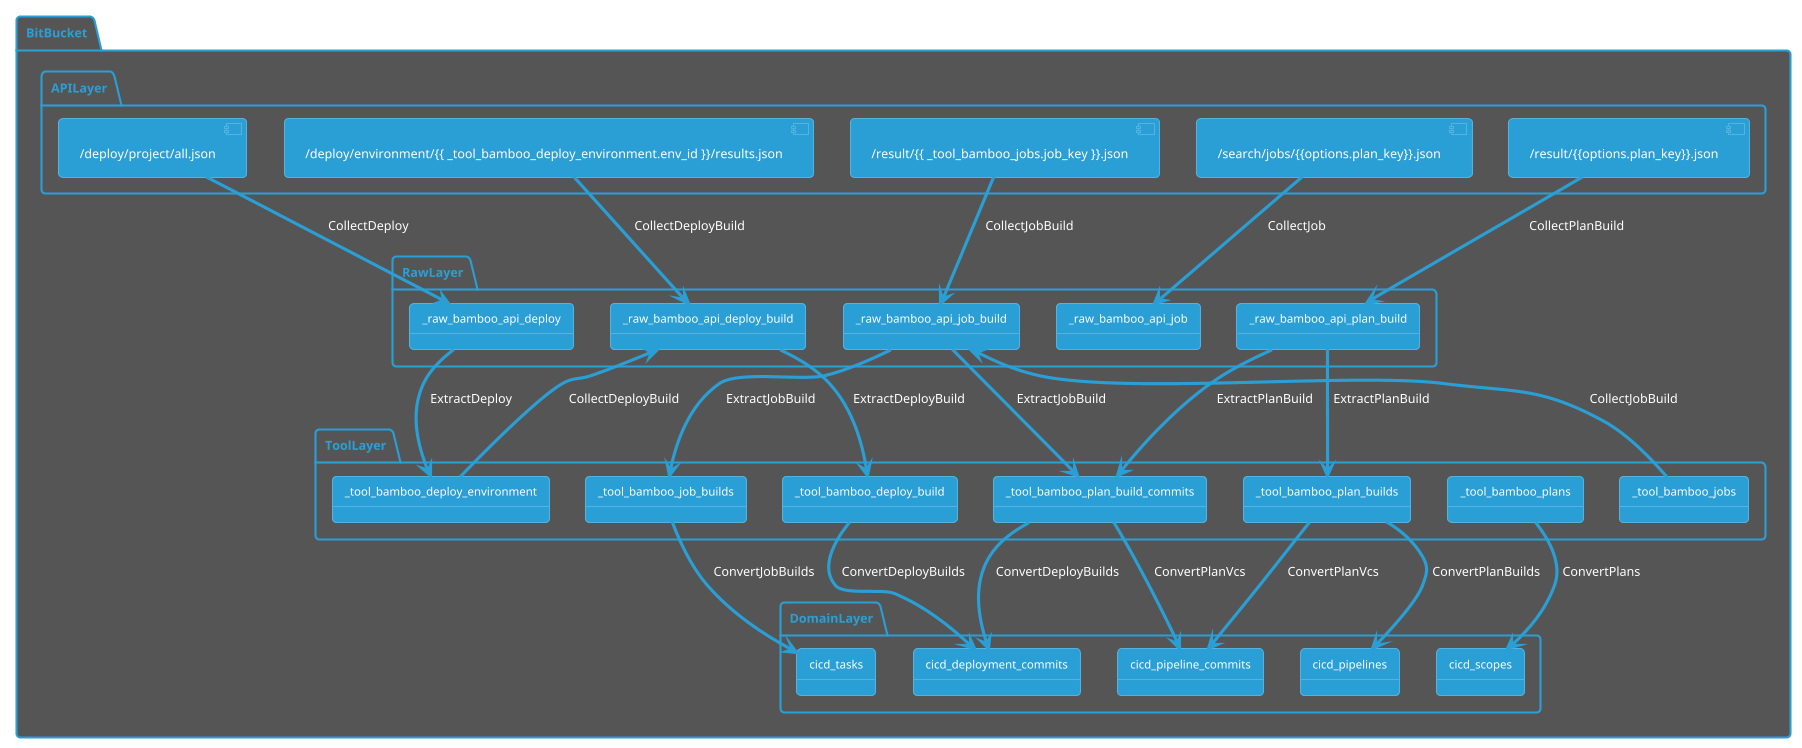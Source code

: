@startuml
'https://plantuml.com/object-diagram
allowmixing
'!theme sandstone
!theme cyborg

package BitBucket{

    package APILayer {
        component "/deploy/environment/{{ _tool_bamboo_deploy_environment.env_id }}/results.json" as EnvDetailAPI
        component "/deploy/project/all.json" as ProjectAllAPI
        component "/result/{{ _tool_bamboo_jobs.job_key }}.json" as JobDetailAPI
        component "/search/jobs/{{options.plan_key}}.json" as SearchJobAPI
        component "/result/{{options.plan_key}}.json" as PlanResultAPI
    }

    package RawLayer {
        object "_raw_bamboo_api_deploy_build" as _raw_bamboo_api_deploy_build
        object "_raw_bamboo_api_deploy" as _raw_bamboo_api_deploy
        object "_raw_bamboo_api_job_build" as _raw_bamboo_api_job_build
        object "_raw_bamboo_api_plan_build" as _raw_bamboo_api_plan_build
        object "_raw_bamboo_api_job" as _raw_bamboo_api_job
    }

    package ToolLayer {
        object "_tool_bamboo_deploy_build" as _tool_bamboo_deploy_build
        object "_tool_bamboo_plan_build_commits" as _tool_bamboo_plan_build_commits
        object "_tool_bamboo_deploy_environment" as _tool_bamboo_deploy_environment
        object "_tool_bamboo_jobs" as _tool_bamboo_jobs
        object "_tool_bamboo_plan_builds" as _tool_bamboo_plan_builds
        object "_tool_bamboo_job_builds" as _tool_bamboo_job_builds
        object "_tool_bamboo_plans" as _tool_bamboo_plans
    }

    package DomainLayer {
        object "cicd_deployment_commits" as cicd_deployment_commits
        object "cicd_tasks" as cicd_tasks
        object "cicd_pipelines" as cicd_pipelines
        object "cicd_pipeline_commits" as cicd_pipeline_commits
        object "cicd_scopes" as cicd_scopes
    }

    EnvDetailAPI -> _raw_bamboo_api_deploy_build : CollectDeployBuild
    ProjectAllAPI -> _raw_bamboo_api_deploy : CollectDeploy
    JobDetailAPI --> _raw_bamboo_api_job_build:CollectJobBuild
    SearchJobAPI --> _raw_bamboo_api_job :CollectJob
    PlanResultAPI --> _raw_bamboo_api_plan_build :CollectPlanBuild

    _raw_bamboo_api_deploy_build --> _tool_bamboo_deploy_build : ExtractDeployBuild
    _raw_bamboo_api_job_build -> _tool_bamboo_plan_build_commits : ExtractJobBuild
    _raw_bamboo_api_job_build -> _tool_bamboo_job_builds : ExtractJobBuild
    _raw_bamboo_api_deploy -->  _tool_bamboo_deploy_environment :ExtractDeploy
    _raw_bamboo_api_plan_build  --> _tool_bamboo_plan_build_commits :ExtractPlanBuild
    _raw_bamboo_api_plan_build  --> _tool_bamboo_plan_builds :ExtractPlanBuild

    _tool_bamboo_deploy_build --> cicd_deployment_commits : ConvertDeployBuilds
    _tool_bamboo_plan_build_commits --> cicd_deployment_commits : ConvertDeployBuilds
    _tool_bamboo_jobs --> _raw_bamboo_api_job_build:CollectJobBuild
    _tool_bamboo_deploy_environment -> _raw_bamboo_api_deploy_build : CollectDeployBuild
    _tool_bamboo_plan_build_commits --> cicd_pipeline_commits: ConvertPlanVcs
    _tool_bamboo_plan_builds --> cicd_pipeline_commits: ConvertPlanVcs
    _tool_bamboo_plans --> cicd_scopes : ConvertPlans
    _tool_bamboo_plan_builds --> cicd_pipelines: ConvertPlanBuilds
    _tool_bamboo_job_builds --> cicd_tasks :ConvertJobBuilds

}
@enduml
